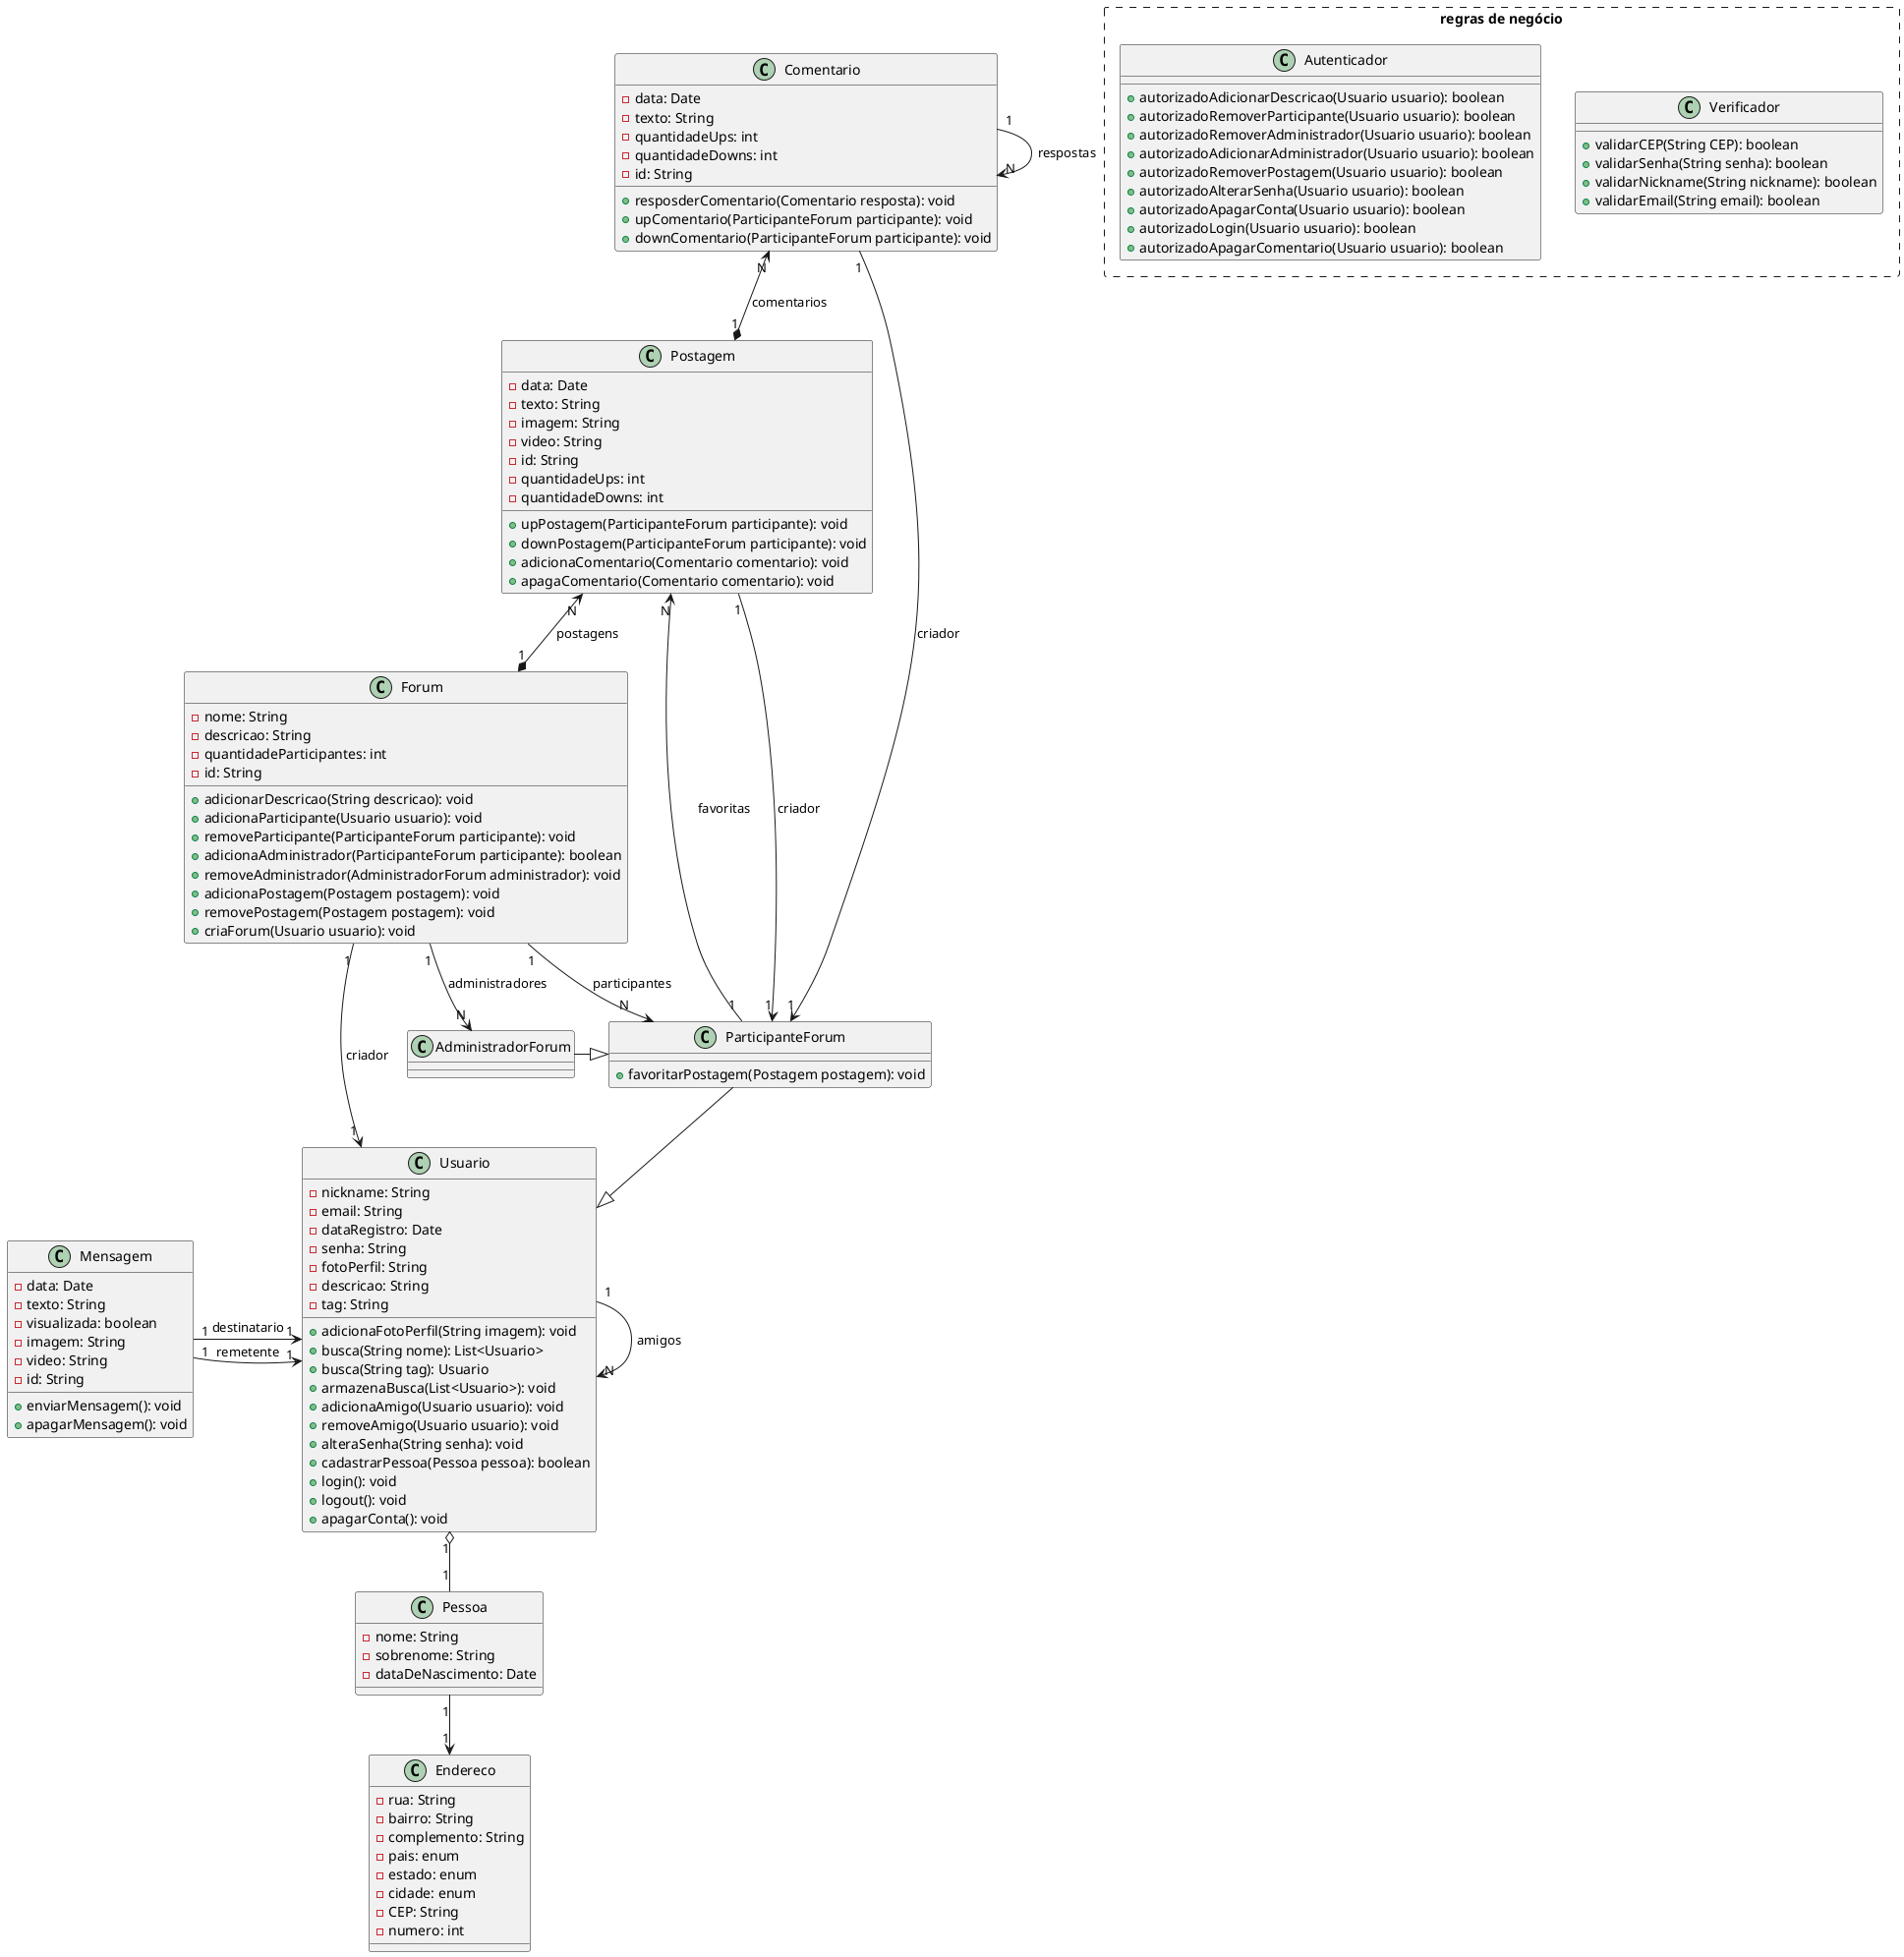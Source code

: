 @startuml diagrama

class Endereco {
-rua: String
-bairro: String
-complemento: String
-pais: enum
-estado: enum
-cidade: enum
-CEP: String
-numero: int
}

class Pessoa {
-nome: String
-sobrenome: String
-dataDeNascimento: Date
}

class Usuario {
-nickname: String
-email: String
-dataRegistro: Date
-senha: String
-fotoPerfil: String
-descricao: String
-tag: String
+adicionaFotoPerfil(String imagem): void
+busca(String nome): List<Usuario>
+busca(String tag): Usuario
+armazenaBusca(List<Usuario>): void
+adicionaAmigo(Usuario usuario): void
+removeAmigo(Usuario usuario): void
+alteraSenha(String senha): void
+cadastrarPessoa(Pessoa pessoa): boolean
+login(): void
+logout(): void
+apagarConta(): void
}

class Mensagem {
-data: Date
-texto: String
-visualizada: boolean
-imagem: String
-video: String
-id: String
+enviarMensagem(): void
+apagarMensagem(): void
}

class Forum {
-nome: String
-descricao: String
-quantidadeParticipantes: int
-id: String
+adicionarDescricao(String descricao): void
+adicionaParticipante(Usuario usuario): void
+removeParticipante(ParticipanteForum participante): void
+adicionaAdministrador(ParticipanteForum participante): boolean
+removeAdministrador(AdministradorForum administrador): void
+adicionaPostagem(Postagem postagem): void
+removePostagem(Postagem postagem): void
+criaForum(Usuario usuario): void
}

rectangle "regras de negócio" #line.dashed {
    class Verificador {
+validarCEP(String CEP): boolean
+validarSenha(String senha): boolean
+validarNickname(String nickname): boolean
+validarEmail(String email): boolean
}

class Autenticador {
+autorizadoAdicionarDescricao(Usuario usuario): boolean
+autorizadoRemoverParticipante(Usuario usuario): boolean
+autorizadoRemoverAdministrador(Usuario usuario): boolean
+autorizadoAdicionarAdministrador(Usuario usuario): boolean
+autorizadoRemoverPostagem(Usuario usuario): boolean
+autorizadoAlterarSenha(Usuario usuario): boolean
+autorizadoApagarConta(Usuario usuario): boolean
+autorizadoLogin(Usuario usuario): boolean
+autorizadoApagarComentario(Usuario usuario): boolean
}
}

class AdministradorForum {
}

class ParticipanteForum {
+favoritarPostagem(Postagem postagem): void
}

class Comentario {
-data: Date
-texto: String
-quantidadeUps: int
-quantidadeDowns: int
-id: String
+resposderComentario(Comentario resposta): void
+upComentario(ParticipanteForum participante): void
+downComentario(ParticipanteForum participante): void
}

class Postagem {
-data: Date
-texto: String
-imagem: String
-video: String
-id: String
-quantidadeUps: int
-quantidadeDowns: int
+upPostagem(ParticipanteForum participante): void
+downPostagem(ParticipanteForum participante): void
+adicionaComentario(Comentario comentario): void
+apagaComentario(Comentario comentario): void
}  

Forum "1" --> "1" Usuario : criador
Comentario "1" --> "1" ParticipanteForum : criador
Postagem "1" --> "1" ParticipanteForum : criador
ParticipanteForum "1" --> "N" Postagem : favoritas
Postagem "1" *-up-> "N" Comentario : comentarios
Comentario "1" -right-> "N" Comentario : respostas
Forum "1" -down-> "N" ParticipanteForum : participantes
Forum "1" -down-> "N" AdministradorForum : administradores
Forum "1" *-up-> "N" Postagem : postagens
ParticipanteForum --|> Usuario
AdministradorForum -right-|> ParticipanteForum
Usuario "1" --> "N" Usuario : amigos
Usuario "1" o-down- "1" Pessoa
Pessoa "1" -down-> "1" Endereco
Mensagem "1" -right-> "1" Usuario : remetente
Mensagem "1" -right-> "1" Usuario : destinatario
@enduml